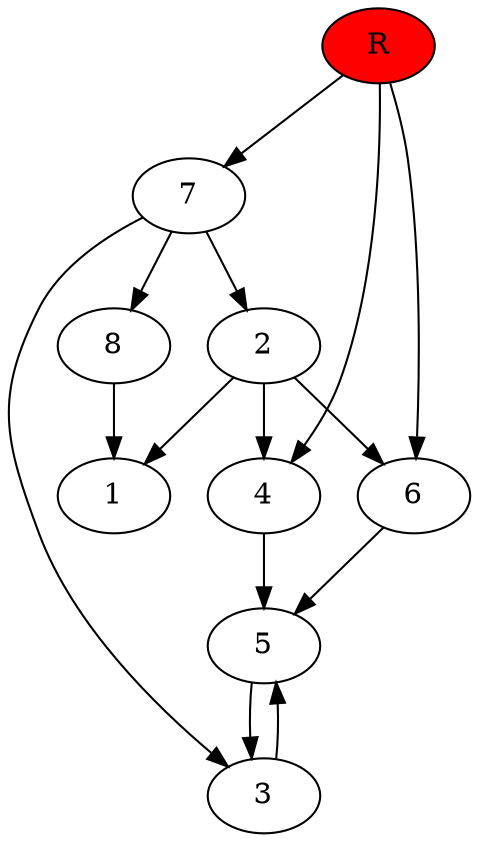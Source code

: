 digraph prb6428 {
	1
	2
	3
	4
	5
	6
	7
	8
	R [fillcolor="#ff0000" style=filled]
	2 -> 1
	2 -> 4
	2 -> 6
	3 -> 5
	4 -> 5
	5 -> 3
	6 -> 5
	7 -> 2
	7 -> 3
	7 -> 8
	8 -> 1
	R -> 4
	R -> 6
	R -> 7
}
